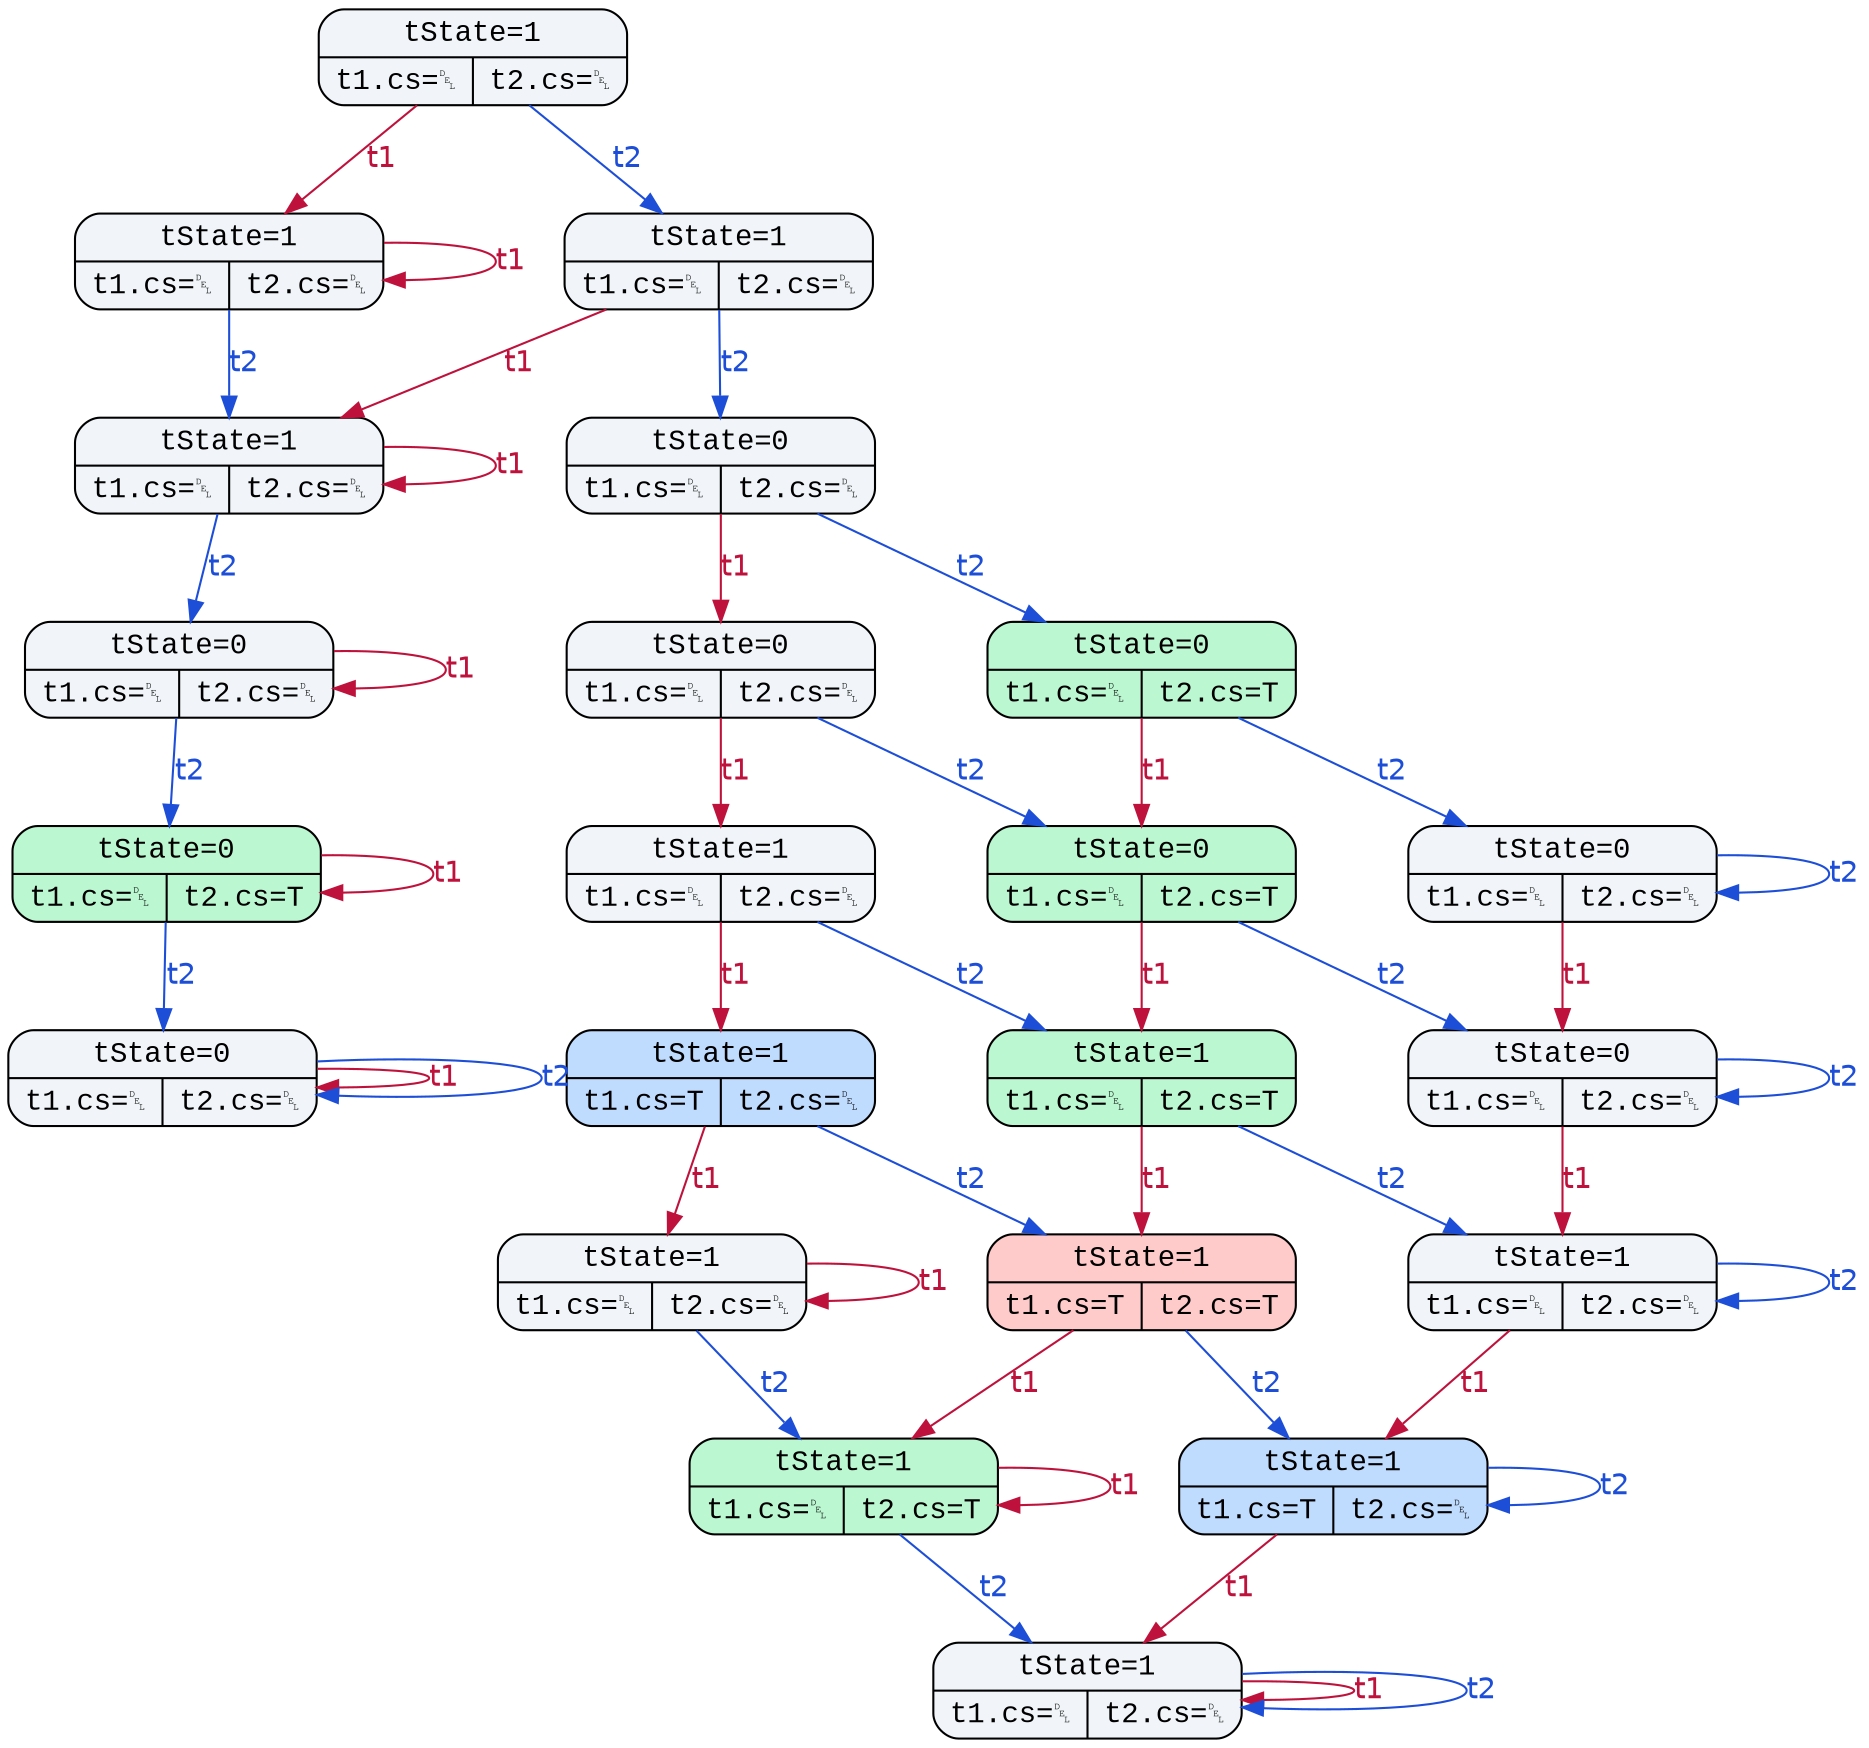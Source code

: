 digraph G {
	graph [fontsize=12 layout=dot nodesep=0.75]
	subgraph legend {
		node [fontname="Courier New" shape=Mrecord style=filled]
		s0 [label="{{tState=1}|{{t1.cs=␡}|{t2.cs=␡}}}" fillcolor="#f1f5f9" id=s0]
		s1 [label="{{tState=1}|{{t1.cs=␡}|{t2.cs=␡}}}" fillcolor="#f1f5f9" id=s1]
		s2 [label="{{tState=1}|{{t1.cs=␡}|{t2.cs=␡}}}" fillcolor="#f1f5f9" id=s2]
		s3 [label="{{tState=1}|{{t1.cs=␡}|{t2.cs=␡}}}" fillcolor="#f1f5f9" id=s3]
		s4 [label="{{tState=0}|{{t1.cs=␡}|{t2.cs=␡}}}" fillcolor="#f1f5f9" id=s4]
		s5 [label="{{tState=0}|{{t1.cs=␡}|{t2.cs=␡}}}" fillcolor="#f1f5f9" id=s5]
		s6 [label="{{tState=0}|{{t1.cs=␡}|{t2.cs=␡}}}" fillcolor="#f1f5f9" id=s6]
		s7 [label="{{tState=0}|{{t1.cs=␡}|{t2.cs=T}}}" fillcolor="#bbf7d0" id=s7]
		s8 [label="{{tState=0}|{{t1.cs=␡}|{t2.cs=T}}}" fillcolor="#bbf7d0" id=s8]
		s9 [label="{{tState=1}|{{t1.cs=␡}|{t2.cs=␡}}}" fillcolor="#f1f5f9" id=s9]
		s10 [label="{{tState=0}|{{t1.cs=␡}|{t2.cs=T}}}" fillcolor="#bbf7d0" id=s10]
		s11 [label="{{tState=0}|{{t1.cs=␡}|{t2.cs=␡}}}" fillcolor="#f1f5f9" id=s11]
		s12 [label="{{tState=0}|{{t1.cs=␡}|{t2.cs=␡}}}" fillcolor="#f1f5f9" id=s12]
		s13 [label="{{tState=1}|{{t1.cs=T}|{t2.cs=␡}}}" fillcolor="#bfdbfe" id=s13]
		s14 [label="{{tState=1}|{{t1.cs=␡}|{t2.cs=T}}}" fillcolor="#bbf7d0" id=s14]
		s15 [label="{{tState=0}|{{t1.cs=␡}|{t2.cs=␡}}}" fillcolor="#f1f5f9" id=s15]
		s16 [label="{{tState=1}|{{t1.cs=␡}|{t2.cs=␡}}}" fillcolor="#f1f5f9" id=s16]
		s17 [label="{{tState=1}|{{t1.cs=T}|{t2.cs=T}}}" fillcolor="#fecaca" id=s17]
		s18 [label="{{tState=1}|{{t1.cs=␡}|{t2.cs=␡}}}" fillcolor="#f1f5f9" id=s18]
		s19 [label="{{tState=1}|{{t1.cs=␡}|{t2.cs=T}}}" fillcolor="#bbf7d0" id=s19]
		s20 [label="{{tState=1}|{{t1.cs=T}|{t2.cs=␡}}}" fillcolor="#bfdbfe" id=s20]
		s21 [label="{{tState=1}|{{t1.cs=␡}|{t2.cs=␡}}}" fillcolor="#f1f5f9" id=s21]
		s0 -> s1 [label=t1 color="#be123c" fontcolor="#be123c" fontname=Helvetica id="s0-s1"]
		s0 -> s2 [label=t2 color="#1d4ed8" fontcolor="#1d4ed8" fontname=Helvetica id="s0-s2"]
		s1 -> s1 [label=t1 color="#be123c" fontcolor="#be123c" fontname=Helvetica id="s1-s1"]
		s1 -> s3 [label=t2 color="#1d4ed8" fontcolor="#1d4ed8" fontname=Helvetica id="s1-s3"]
		s2 -> s3 [label=t1 color="#be123c" fontcolor="#be123c" fontname=Helvetica id="s2-s3"]
		s2 -> s4 [label=t2 color="#1d4ed8" fontcolor="#1d4ed8" fontname=Helvetica id="s2-s4"]
		s3 -> s3 [label=t1 color="#be123c" fontcolor="#be123c" fontname=Helvetica id="s3-s3"]
		s3 -> s5 [label=t2 color="#1d4ed8" fontcolor="#1d4ed8" fontname=Helvetica id="s3-s5"]
		s4 -> s6 [label=t1 color="#be123c" fontcolor="#be123c" fontname=Helvetica id="s4-s6"]
		s4 -> s7 [label=t2 color="#1d4ed8" fontcolor="#1d4ed8" fontname=Helvetica id="s4-s7"]
		s5 -> s5 [label=t1 color="#be123c" fontcolor="#be123c" fontname=Helvetica id="s5-s5"]
		s5 -> s8 [label=t2 color="#1d4ed8" fontcolor="#1d4ed8" fontname=Helvetica id="s5-s8"]
		s6 -> s9 [label=t1 color="#be123c" fontcolor="#be123c" fontname=Helvetica id="s6-s9"]
		s6 -> s10 [label=t2 color="#1d4ed8" fontcolor="#1d4ed8" fontname=Helvetica id="s6-s10"]
		s7 -> s10 [label=t1 color="#be123c" fontcolor="#be123c" fontname=Helvetica id="s7-s10"]
		s7 -> s11 [label=t2 color="#1d4ed8" fontcolor="#1d4ed8" fontname=Helvetica id="s7-s11"]
		s8 -> s8 [label=t1 color="#be123c" fontcolor="#be123c" fontname=Helvetica id="s8-s8"]
		s8 -> s12 [label=t2 color="#1d4ed8" fontcolor="#1d4ed8" fontname=Helvetica id="s8-s12"]
		s9 -> s13 [label=t1 color="#be123c" fontcolor="#be123c" fontname=Helvetica id="s9-s13"]
		s9 -> s14 [label=t2 color="#1d4ed8" fontcolor="#1d4ed8" fontname=Helvetica id="s9-s14"]
		s10 -> s14 [label=t1 color="#be123c" fontcolor="#be123c" fontname=Helvetica id="s10-s14"]
		s10 -> s15 [label=t2 color="#1d4ed8" fontcolor="#1d4ed8" fontname=Helvetica id="s10-s15"]
		s11 -> s15 [label=t1 color="#be123c" fontcolor="#be123c" fontname=Helvetica id="s11-s15"]
		s11 -> s11 [label=t2 color="#1d4ed8" fontcolor="#1d4ed8" fontname=Helvetica id="s11-s11"]
		s12 -> s12 [label=t1 color="#be123c" fontcolor="#be123c" fontname=Helvetica id="s12-s12"]
		s12 -> s12 [label=t2 color="#1d4ed8" fontcolor="#1d4ed8" fontname=Helvetica id="s12-s12"]
		s13 -> s16 [label=t1 color="#be123c" fontcolor="#be123c" fontname=Helvetica id="s13-s16"]
		s13 -> s17 [label=t2 color="#1d4ed8" fontcolor="#1d4ed8" fontname=Helvetica id="s13-s17"]
		s14 -> s17 [label=t1 color="#be123c" fontcolor="#be123c" fontname=Helvetica id="s14-s17"]
		s14 -> s18 [label=t2 color="#1d4ed8" fontcolor="#1d4ed8" fontname=Helvetica id="s14-s18"]
		s15 -> s18 [label=t1 color="#be123c" fontcolor="#be123c" fontname=Helvetica id="s15-s18"]
		s15 -> s15 [label=t2 color="#1d4ed8" fontcolor="#1d4ed8" fontname=Helvetica id="s15-s15"]
		s16 -> s16 [label=t1 color="#be123c" fontcolor="#be123c" fontname=Helvetica id="s16-s16"]
		s16 -> s19 [label=t2 color="#1d4ed8" fontcolor="#1d4ed8" fontname=Helvetica id="s16-s19"]
		s17 -> s19 [label=t1 color="#be123c" fontcolor="#be123c" fontname=Helvetica id="s17-s19"]
		s17 -> s20 [label=t2 color="#1d4ed8" fontcolor="#1d4ed8" fontname=Helvetica id="s17-s20"]
		s18 -> s20 [label=t1 color="#be123c" fontcolor="#be123c" fontname=Helvetica id="s18-s20"]
		s18 -> s18 [label=t2 color="#1d4ed8" fontcolor="#1d4ed8" fontname=Helvetica id="s18-s18"]
		s19 -> s19 [label=t1 color="#be123c" fontcolor="#be123c" fontname=Helvetica id="s19-s19"]
		s19 -> s21 [label=t2 color="#1d4ed8" fontcolor="#1d4ed8" fontname=Helvetica id="s19-s21"]
		s20 -> s21 [label=t1 color="#be123c" fontcolor="#be123c" fontname=Helvetica id="s20-s21"]
		s20 -> s20 [label=t2 color="#1d4ed8" fontcolor="#1d4ed8" fontname=Helvetica id="s20-s20"]
		s21 -> s21 [label=t1 color="#be123c" fontcolor="#be123c" fontname=Helvetica id="s21-s21"]
		s21 -> s21 [label=t2 color="#1d4ed8" fontcolor="#1d4ed8" fontname=Helvetica id="s21-s21"]
	}
}
